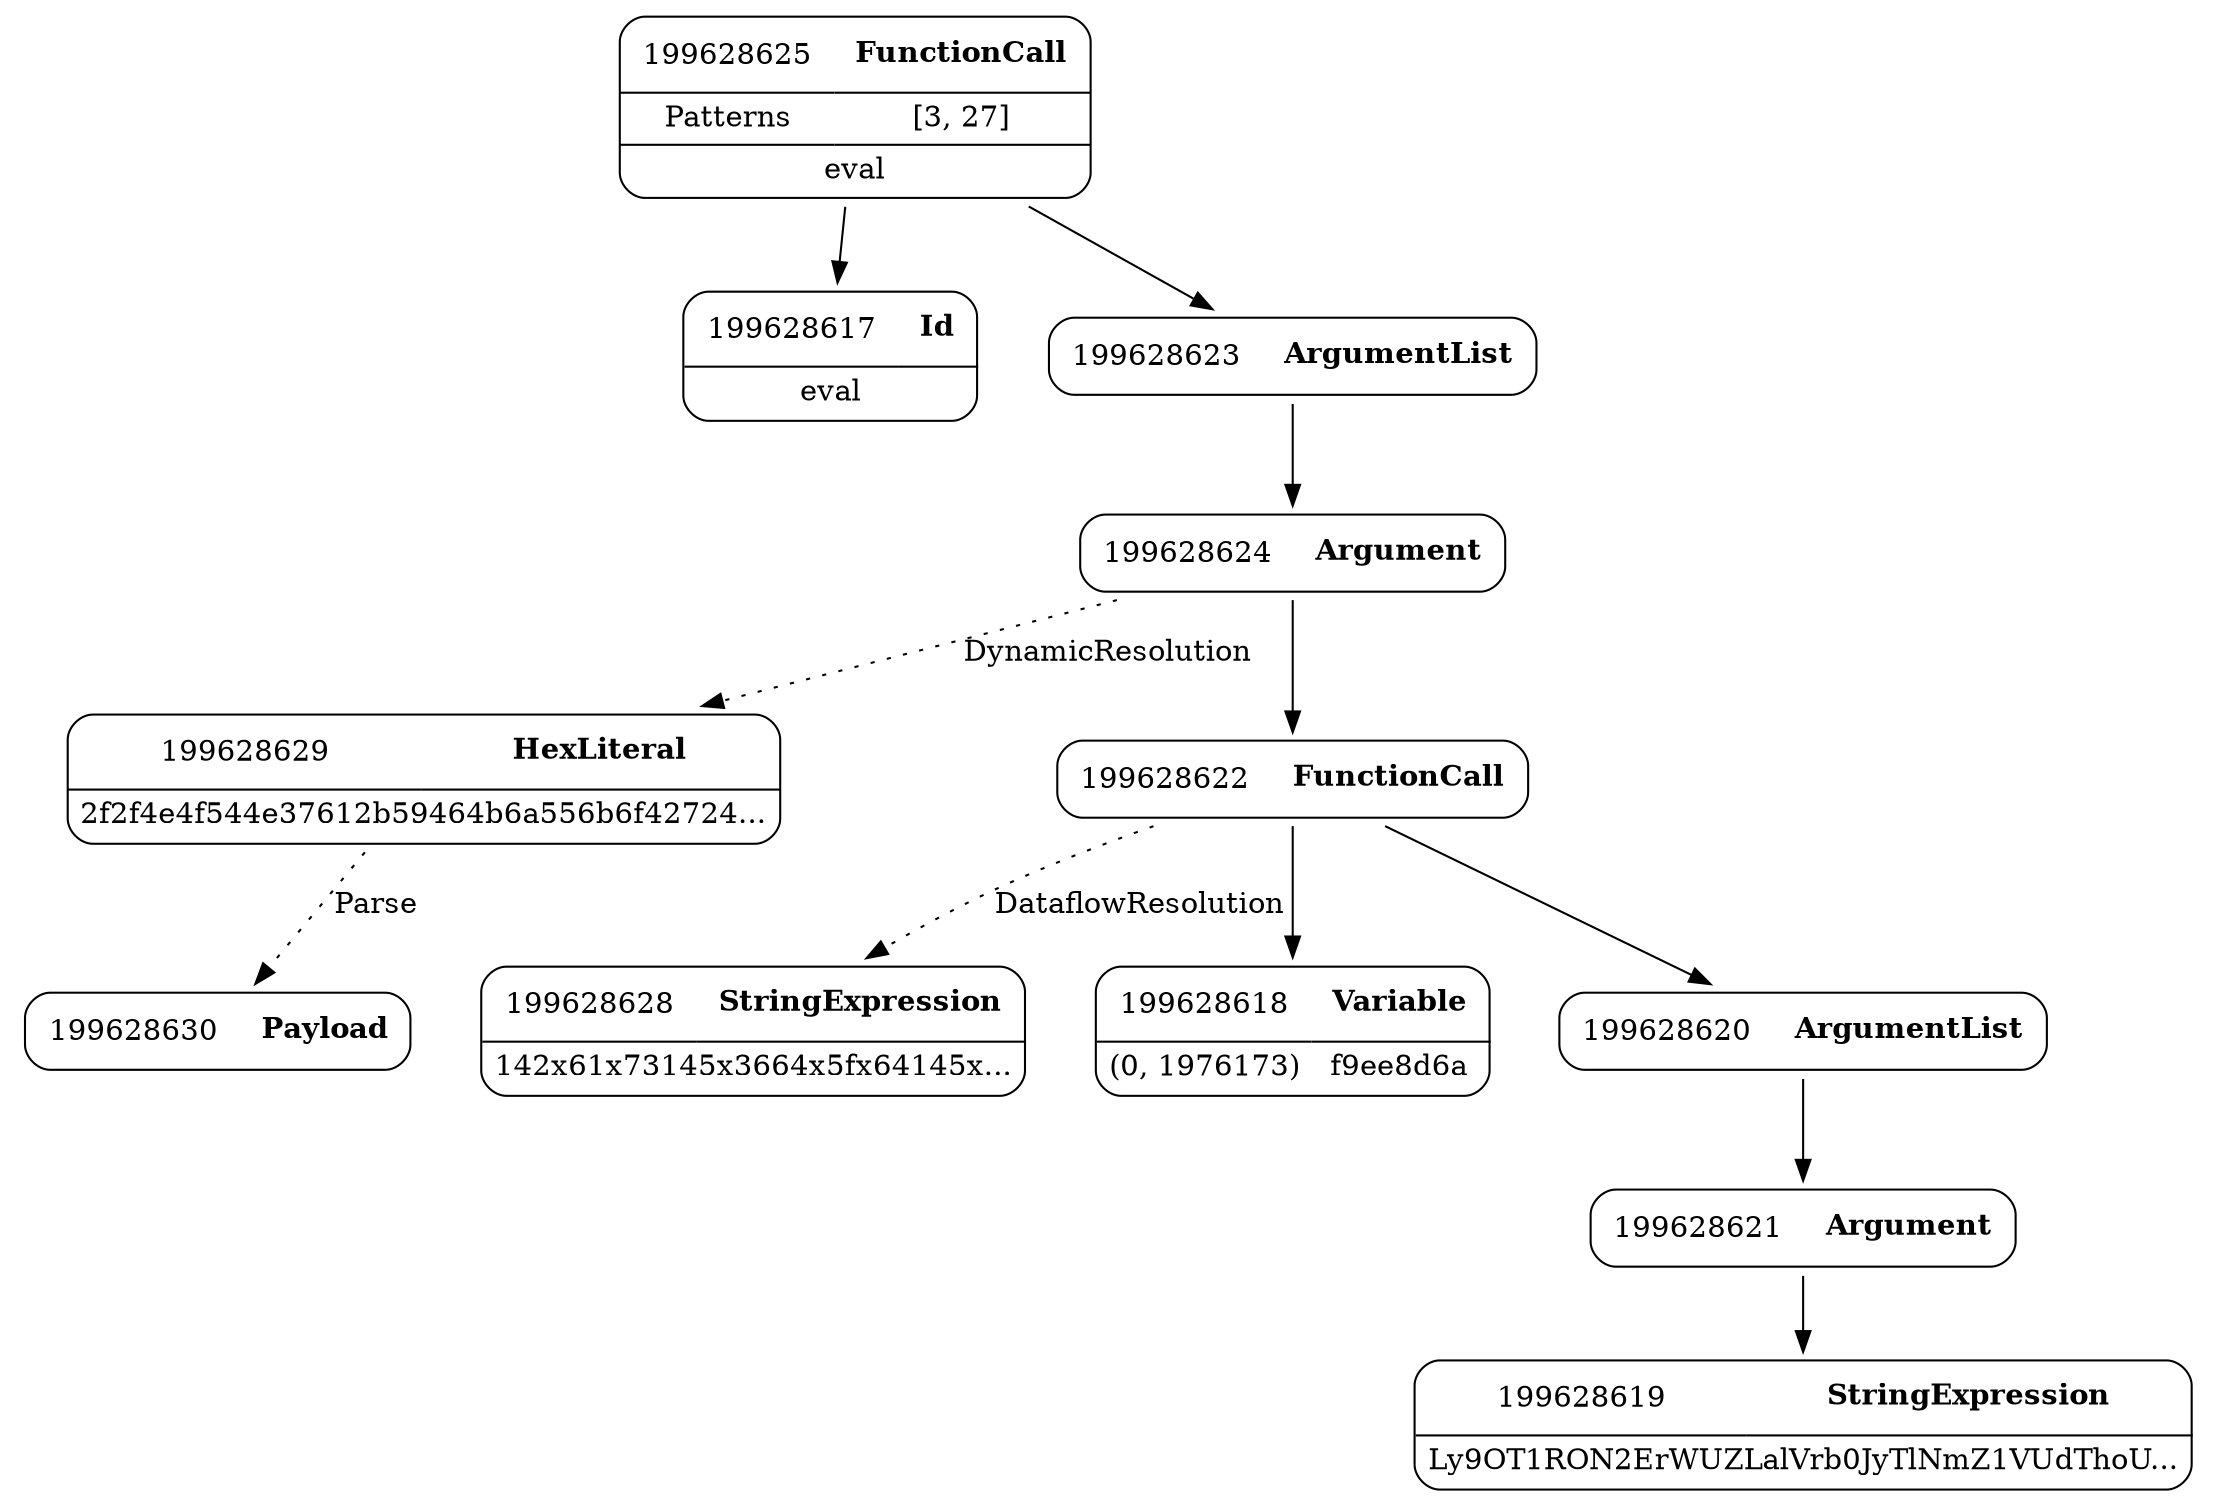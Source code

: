 digraph ast {
node [shape=none];
199628630 [label=<<TABLE border='1' cellspacing='0' cellpadding='10' style='rounded' ><TR><TD border='0'>199628630</TD><TD border='0'><B>Payload</B></TD></TR></TABLE>>];
199628628 [label=<<TABLE border='1' cellspacing='0' cellpadding='10' style='rounded' ><TR><TD border='0'>199628628</TD><TD border='0'><B>StringExpression</B></TD></TR><HR/><TR><TD border='0' cellpadding='5' colspan='2'>142x61x73145x3664x5fx64145x...</TD></TR></TABLE>>];
199628629 [label=<<TABLE border='1' cellspacing='0' cellpadding='10' style='rounded' ><TR><TD border='0'>199628629</TD><TD border='0'><B>HexLiteral</B></TD></TR><HR/><TR><TD border='0' cellpadding='5' colspan='2'>2f2f4e4f544e37612b59464b6a556b6f42724...</TD></TR></TABLE>>];
199628629 -> 199628630 [style=dotted,label=Parse];
199628624 [label=<<TABLE border='1' cellspacing='0' cellpadding='10' style='rounded' ><TR><TD border='0'>199628624</TD><TD border='0'><B>Argument</B></TD></TR></TABLE>>];
199628624 -> 199628622 [weight=2];
199628624 -> 199628629 [style=dotted,label=DynamicResolution];
199628625 [label=<<TABLE border='1' cellspacing='0' cellpadding='10' style='rounded' ><TR><TD border='0'>199628625</TD><TD border='0'><B>FunctionCall</B></TD></TR><HR/><TR><TD border='0' cellpadding='5'>Patterns</TD><TD border='0' cellpadding='5'>[3, 27]</TD></TR><HR/><TR><TD border='0' cellpadding='5' colspan='2'>eval</TD></TR></TABLE>>];
199628625 -> 199628617 [weight=2];
199628625 -> 199628623 [weight=2];
199628622 [label=<<TABLE border='1' cellspacing='0' cellpadding='10' style='rounded' ><TR><TD border='0'>199628622</TD><TD border='0'><B>FunctionCall</B></TD></TR></TABLE>>];
199628622 -> 199628618 [weight=2];
199628622 -> 199628620 [weight=2];
199628622 -> 199628628 [style=dotted,label=DataflowResolution];
199628623 [label=<<TABLE border='1' cellspacing='0' cellpadding='10' style='rounded' ><TR><TD border='0'>199628623</TD><TD border='0'><B>ArgumentList</B></TD></TR></TABLE>>];
199628623 -> 199628624 [weight=2];
199628620 [label=<<TABLE border='1' cellspacing='0' cellpadding='10' style='rounded' ><TR><TD border='0'>199628620</TD><TD border='0'><B>ArgumentList</B></TD></TR></TABLE>>];
199628620 -> 199628621 [weight=2];
199628621 [label=<<TABLE border='1' cellspacing='0' cellpadding='10' style='rounded' ><TR><TD border='0'>199628621</TD><TD border='0'><B>Argument</B></TD></TR></TABLE>>];
199628621 -> 199628619 [weight=2];
199628618 [label=<<TABLE border='1' cellspacing='0' cellpadding='10' style='rounded' ><TR><TD border='0'>199628618</TD><TD border='0'><B>Variable</B></TD></TR><HR/><TR><TD border='0' cellpadding='5'>(0, 1976173)</TD><TD border='0' cellpadding='5'>f9ee8d6a</TD></TR></TABLE>>];
199628619 [label=<<TABLE border='1' cellspacing='0' cellpadding='10' style='rounded' ><TR><TD border='0'>199628619</TD><TD border='0'><B>StringExpression</B></TD></TR><HR/><TR><TD border='0' cellpadding='5' colspan='2'>Ly9OT1RON2ErWUZLalVrb0JyTlNmZ1VUdThoU...</TD></TR></TABLE>>];
199628617 [label=<<TABLE border='1' cellspacing='0' cellpadding='10' style='rounded' ><TR><TD border='0'>199628617</TD><TD border='0'><B>Id</B></TD></TR><HR/><TR><TD border='0' cellpadding='5' colspan='2'>eval</TD></TR></TABLE>>];
}
